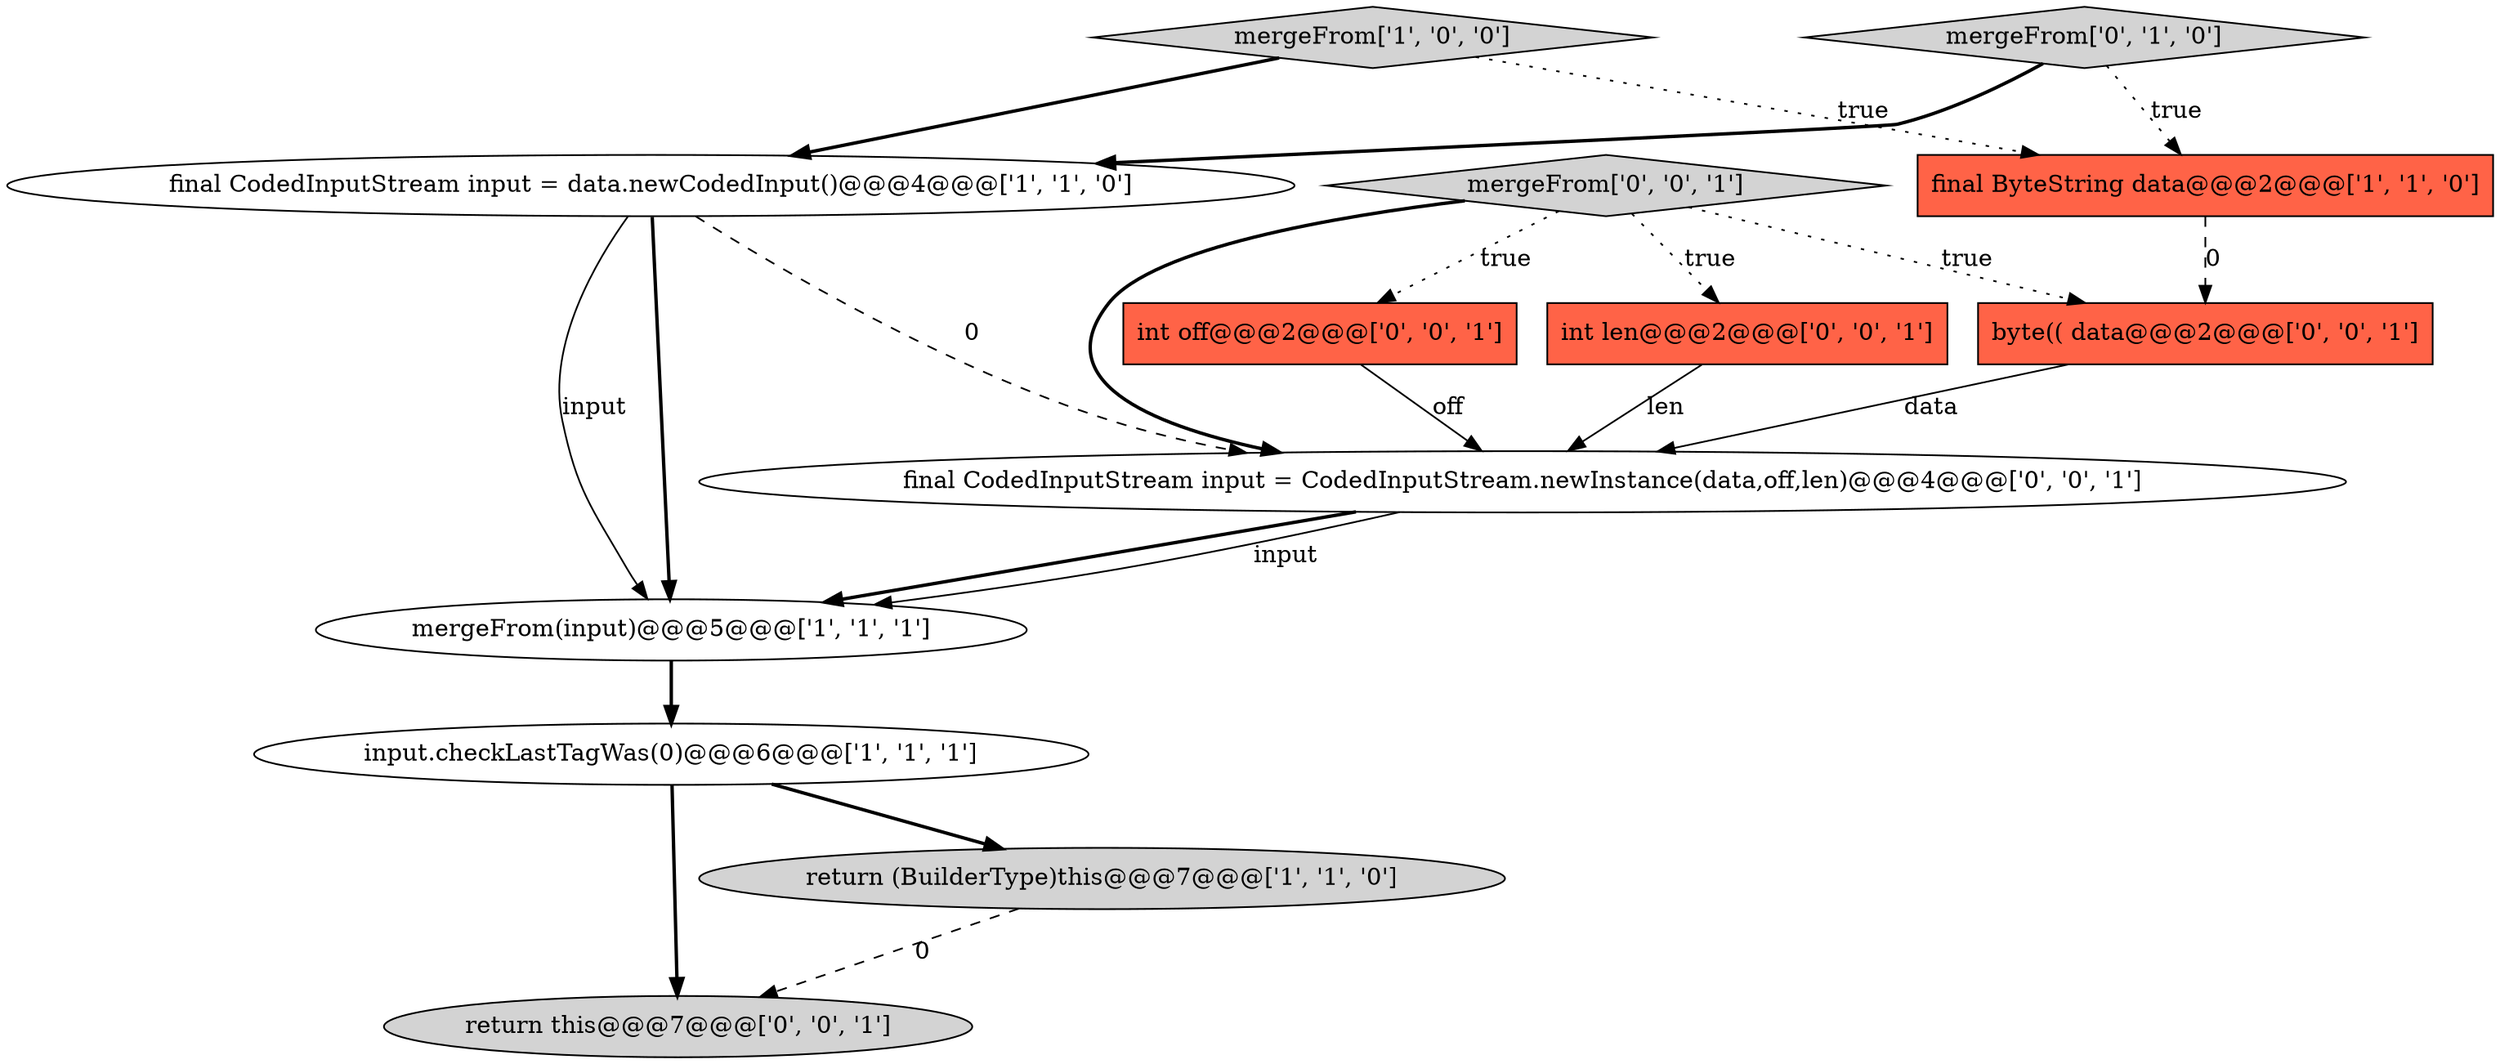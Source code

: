 digraph {
2 [style = filled, label = "final CodedInputStream input = data.newCodedInput()@@@4@@@['1', '1', '0']", fillcolor = white, shape = ellipse image = "AAA0AAABBB1BBB"];
5 [style = filled, label = "mergeFrom['1', '0', '0']", fillcolor = lightgray, shape = diamond image = "AAA0AAABBB1BBB"];
9 [style = filled, label = "final CodedInputStream input = CodedInputStream.newInstance(data,off,len)@@@4@@@['0', '0', '1']", fillcolor = white, shape = ellipse image = "AAA0AAABBB3BBB"];
11 [style = filled, label = "byte(( data@@@2@@@['0', '0', '1']", fillcolor = tomato, shape = box image = "AAA0AAABBB3BBB"];
3 [style = filled, label = "input.checkLastTagWas(0)@@@6@@@['1', '1', '1']", fillcolor = white, shape = ellipse image = "AAA0AAABBB1BBB"];
4 [style = filled, label = "return (BuilderType)this@@@7@@@['1', '1', '0']", fillcolor = lightgray, shape = ellipse image = "AAA0AAABBB1BBB"];
12 [style = filled, label = "mergeFrom['0', '0', '1']", fillcolor = lightgray, shape = diamond image = "AAA0AAABBB3BBB"];
6 [style = filled, label = "mergeFrom['0', '1', '0']", fillcolor = lightgray, shape = diamond image = "AAA0AAABBB2BBB"];
1 [style = filled, label = "final ByteString data@@@2@@@['1', '1', '0']", fillcolor = tomato, shape = box image = "AAA0AAABBB1BBB"];
10 [style = filled, label = "int off@@@2@@@['0', '0', '1']", fillcolor = tomato, shape = box image = "AAA0AAABBB3BBB"];
7 [style = filled, label = "return this@@@7@@@['0', '0', '1']", fillcolor = lightgray, shape = ellipse image = "AAA0AAABBB3BBB"];
0 [style = filled, label = "mergeFrom(input)@@@5@@@['1', '1', '1']", fillcolor = white, shape = ellipse image = "AAA0AAABBB1BBB"];
8 [style = filled, label = "int len@@@2@@@['0', '0', '1']", fillcolor = tomato, shape = box image = "AAA0AAABBB3BBB"];
5->2 [style = bold, label=""];
12->10 [style = dotted, label="true"];
1->11 [style = dashed, label="0"];
4->7 [style = dashed, label="0"];
8->9 [style = solid, label="len"];
12->11 [style = dotted, label="true"];
2->0 [style = solid, label="input"];
2->9 [style = dashed, label="0"];
6->1 [style = dotted, label="true"];
0->3 [style = bold, label=""];
9->0 [style = bold, label=""];
3->7 [style = bold, label=""];
6->2 [style = bold, label=""];
12->9 [style = bold, label=""];
12->8 [style = dotted, label="true"];
11->9 [style = solid, label="data"];
9->0 [style = solid, label="input"];
10->9 [style = solid, label="off"];
2->0 [style = bold, label=""];
5->1 [style = dotted, label="true"];
3->4 [style = bold, label=""];
}
